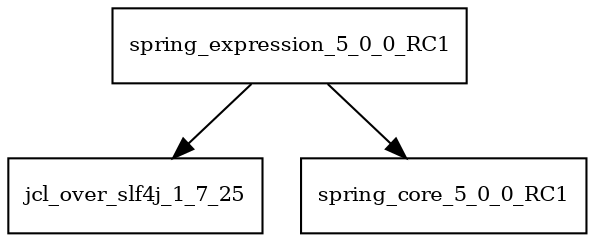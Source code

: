 digraph spring_expression_5_0_0_RC1_dependencies {
  node [shape = box, fontsize=10.0];
  spring_expression_5_0_0_RC1 -> jcl_over_slf4j_1_7_25;
  spring_expression_5_0_0_RC1 -> spring_core_5_0_0_RC1;
}

